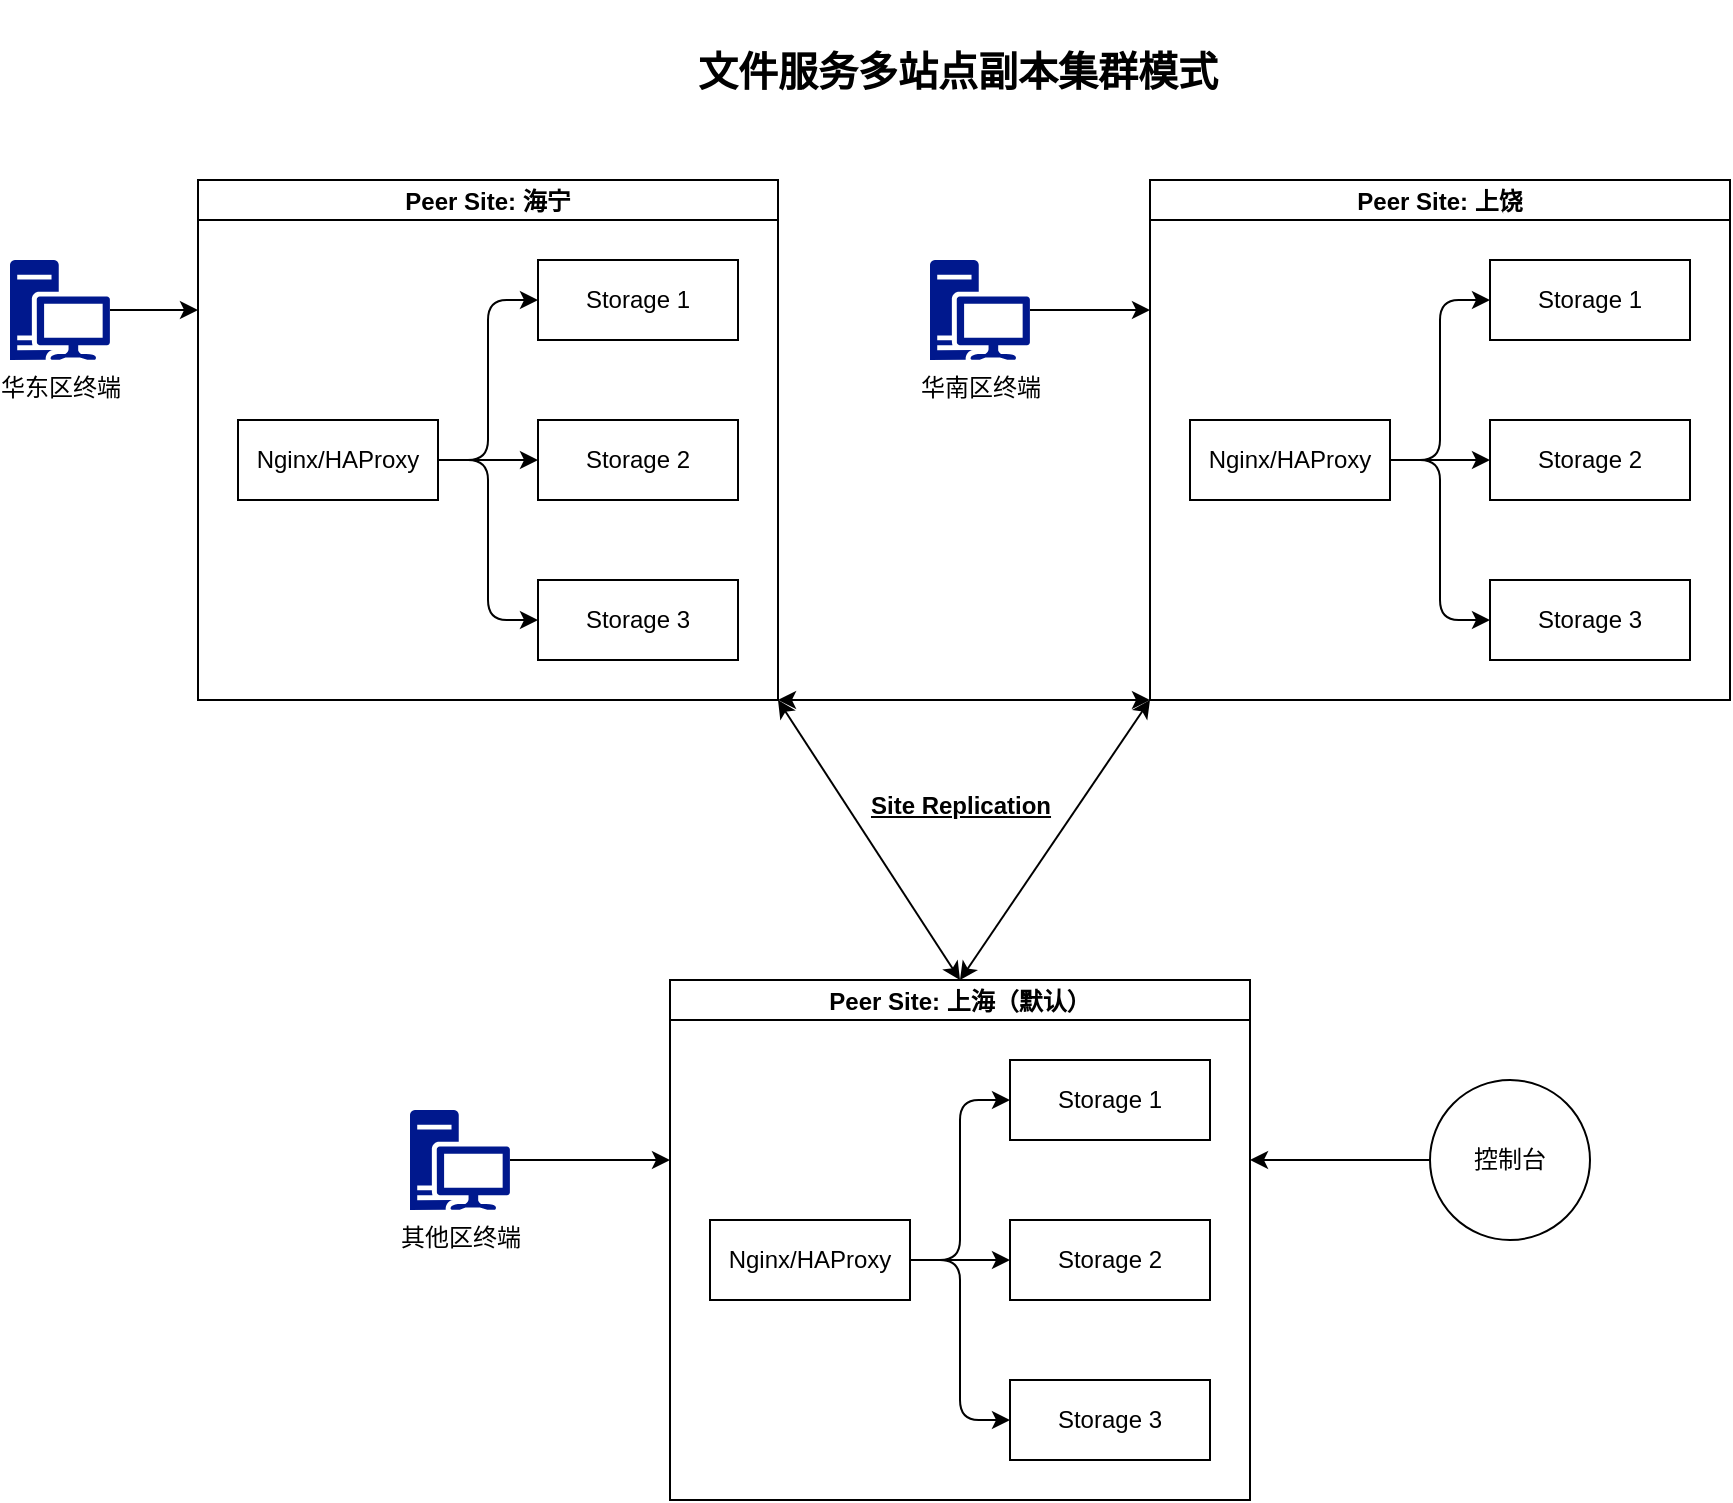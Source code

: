 <mxfile version="21.2.9" type="github">
  <diagram name="第 1 页" id="Cpr_CrSqc0OtEqs-9Lw1">
    <mxGraphModel dx="1272" dy="831" grid="1" gridSize="10" guides="1" tooltips="1" connect="1" arrows="1" fold="1" page="1" pageScale="1" pageWidth="827" pageHeight="1169" math="0" shadow="0">
      <root>
        <mxCell id="0" />
        <mxCell id="1" parent="0" />
        <mxCell id="EwrYYi56egPwJhbHhDXz-31" value="Peer Site: 上饶" style="swimlane;startSize=20;horizontal=1;childLayout=treeLayout;horizontalTree=1;resizable=0;containerType=tree;fontSize=12;" vertex="1" parent="1">
          <mxGeometry x="600" y="120" width="290" height="260" as="geometry" />
        </mxCell>
        <mxCell id="EwrYYi56egPwJhbHhDXz-32" value="Nginx/HAProxy" style="whiteSpace=wrap;html=1;points=[[0,0,0,0,0],[0,0.25,0,0,0],[0,0.5,0,0,0],[0,0.75,0,0,0],[0,1,0,0,0],[0.25,0,0,0,0],[0.25,1,0,0,0],[0.5,0,0,0,0],[0.5,1,0,0,0],[0.75,0,0,0,0],[0.75,1,0,0,0],[1,0,0,0,0],[1,0.25,0,0,0],[1,0.5,0,0,0],[1,0.75,0,0,0],[1,1,0,0,0]];" vertex="1" parent="EwrYYi56egPwJhbHhDXz-31">
          <mxGeometry x="20" y="120" width="100" height="40" as="geometry" />
        </mxCell>
        <mxCell id="EwrYYi56egPwJhbHhDXz-33" value="Storage 1" style="whiteSpace=wrap;html=1;" vertex="1" parent="EwrYYi56egPwJhbHhDXz-31">
          <mxGeometry x="170" y="40" width="100" height="40" as="geometry" />
        </mxCell>
        <mxCell id="EwrYYi56egPwJhbHhDXz-34" value="" style="edgeStyle=elbowEdgeStyle;elbow=horizontal;html=1;rounded=1;curved=0;sourcePerimeterSpacing=0;targetPerimeterSpacing=0;startSize=6;endSize=6;" edge="1" parent="EwrYYi56egPwJhbHhDXz-31" source="EwrYYi56egPwJhbHhDXz-32" target="EwrYYi56egPwJhbHhDXz-33">
          <mxGeometry relative="1" as="geometry" />
        </mxCell>
        <mxCell id="EwrYYi56egPwJhbHhDXz-35" value="Storage 2" style="whiteSpace=wrap;html=1;" vertex="1" parent="EwrYYi56egPwJhbHhDXz-31">
          <mxGeometry x="170" y="120" width="100" height="40" as="geometry" />
        </mxCell>
        <mxCell id="EwrYYi56egPwJhbHhDXz-36" value="" style="edgeStyle=elbowEdgeStyle;elbow=horizontal;html=1;rounded=1;curved=0;sourcePerimeterSpacing=0;targetPerimeterSpacing=0;startSize=6;endSize=6;" edge="1" parent="EwrYYi56egPwJhbHhDXz-31" source="EwrYYi56egPwJhbHhDXz-32" target="EwrYYi56egPwJhbHhDXz-35">
          <mxGeometry relative="1" as="geometry" />
        </mxCell>
        <mxCell id="EwrYYi56egPwJhbHhDXz-37" value="" style="edgeStyle=elbowEdgeStyle;elbow=horizontal;html=1;rounded=1;curved=0;sourcePerimeterSpacing=0;targetPerimeterSpacing=0;startSize=6;endSize=6;" edge="1" parent="EwrYYi56egPwJhbHhDXz-31" source="EwrYYi56egPwJhbHhDXz-32" target="EwrYYi56egPwJhbHhDXz-38">
          <mxGeometry relative="1" as="geometry" />
        </mxCell>
        <mxCell id="EwrYYi56egPwJhbHhDXz-38" value="Storage 3" style="whiteSpace=wrap;html=1;points=[[0,0,0,0,0],[0,0.25,0,0,0],[0,0.5,0,0,0],[0,0.75,0,0,0],[0,1,0,0,0],[0.25,0,0,0,0],[0.25,1,0,0,0],[0.5,0,0,0,0],[0.5,1,0,0,0],[0.75,0,0,0,0],[0.75,1,0,0,0],[1,0,0,0,0],[1,0.25,0,0,0],[1,0.5,0,0,0],[1,0.75,0,0,0],[1,1,0,0,0]];" vertex="1" parent="EwrYYi56egPwJhbHhDXz-31">
          <mxGeometry x="170" y="200" width="100" height="40" as="geometry" />
        </mxCell>
        <mxCell id="EwrYYi56egPwJhbHhDXz-48" value="文件服务多站点副本集群模式" style="text;html=1;strokeColor=none;fillColor=none;align=center;verticalAlign=middle;whiteSpace=wrap;rounded=0;fontStyle=1;horizontal=1;fontSize=20;spacing=4;" vertex="1" parent="1">
          <mxGeometry x="124" y="30" width="760" height="70" as="geometry" />
        </mxCell>
        <mxCell id="EwrYYi56egPwJhbHhDXz-50" value="Peer Site: 上海（默认）" style="swimlane;startSize=20;horizontal=1;childLayout=treeLayout;horizontalTree=1;resizable=0;containerType=tree;fontSize=12;" vertex="1" parent="1">
          <mxGeometry x="360" y="520" width="290" height="260" as="geometry" />
        </mxCell>
        <mxCell id="EwrYYi56egPwJhbHhDXz-51" value="Nginx/HAProxy" style="whiteSpace=wrap;html=1;points=[[0,0,0,0,0],[0,0.25,0,0,0],[0,0.5,0,0,0],[0,0.75,0,0,0],[0,1,0,0,0],[0.25,0,0,0,0],[0.25,1,0,0,0],[0.5,0,0,0,0],[0.5,1,0,0,0],[0.75,0,0,0,0],[0.75,1,0,0,0],[1,0,0,0,0],[1,0.25,0,0,0],[1,0.5,0,0,0],[1,0.75,0,0,0],[1,1,0,0,0]];" vertex="1" parent="EwrYYi56egPwJhbHhDXz-50">
          <mxGeometry x="20" y="120" width="100" height="40" as="geometry" />
        </mxCell>
        <mxCell id="EwrYYi56egPwJhbHhDXz-52" value="Storage 1" style="whiteSpace=wrap;html=1;" vertex="1" parent="EwrYYi56egPwJhbHhDXz-50">
          <mxGeometry x="170" y="40" width="100" height="40" as="geometry" />
        </mxCell>
        <mxCell id="EwrYYi56egPwJhbHhDXz-53" value="" style="edgeStyle=elbowEdgeStyle;elbow=horizontal;html=1;rounded=1;curved=0;sourcePerimeterSpacing=0;targetPerimeterSpacing=0;startSize=6;endSize=6;" edge="1" parent="EwrYYi56egPwJhbHhDXz-50" source="EwrYYi56egPwJhbHhDXz-51" target="EwrYYi56egPwJhbHhDXz-52">
          <mxGeometry relative="1" as="geometry" />
        </mxCell>
        <mxCell id="EwrYYi56egPwJhbHhDXz-54" value="Storage 2" style="whiteSpace=wrap;html=1;" vertex="1" parent="EwrYYi56egPwJhbHhDXz-50">
          <mxGeometry x="170" y="120" width="100" height="40" as="geometry" />
        </mxCell>
        <mxCell id="EwrYYi56egPwJhbHhDXz-55" value="" style="edgeStyle=elbowEdgeStyle;elbow=horizontal;html=1;rounded=1;curved=0;sourcePerimeterSpacing=0;targetPerimeterSpacing=0;startSize=6;endSize=6;" edge="1" parent="EwrYYi56egPwJhbHhDXz-50" source="EwrYYi56egPwJhbHhDXz-51" target="EwrYYi56egPwJhbHhDXz-54">
          <mxGeometry relative="1" as="geometry" />
        </mxCell>
        <mxCell id="EwrYYi56egPwJhbHhDXz-56" value="" style="edgeStyle=elbowEdgeStyle;elbow=horizontal;html=1;rounded=1;curved=0;sourcePerimeterSpacing=0;targetPerimeterSpacing=0;startSize=6;endSize=6;" edge="1" parent="EwrYYi56egPwJhbHhDXz-50" source="EwrYYi56egPwJhbHhDXz-51" target="EwrYYi56egPwJhbHhDXz-57">
          <mxGeometry relative="1" as="geometry" />
        </mxCell>
        <mxCell id="EwrYYi56egPwJhbHhDXz-57" value="Storage 3" style="whiteSpace=wrap;html=1;points=[[0,0,0,0,0],[0,0.25,0,0,0],[0,0.5,0,0,0],[0,0.75,0,0,0],[0,1,0,0,0],[0.25,0,0,0,0],[0.25,1,0,0,0],[0.5,0,0,0,0],[0.5,1,0,0,0],[0.75,0,0,0,0],[0.75,1,0,0,0],[1,0,0,0,0],[1,0.25,0,0,0],[1,0.5,0,0,0],[1,0.75,0,0,0],[1,1,0,0,0]];" vertex="1" parent="EwrYYi56egPwJhbHhDXz-50">
          <mxGeometry x="170" y="200" width="100" height="40" as="geometry" />
        </mxCell>
        <mxCell id="EwrYYi56egPwJhbHhDXz-58" value="Peer Site: 海宁" style="swimlane;startSize=20;horizontal=1;childLayout=treeLayout;horizontalTree=1;resizable=0;containerType=tree;fontSize=12;" vertex="1" parent="1">
          <mxGeometry x="124" y="120" width="290" height="260" as="geometry" />
        </mxCell>
        <mxCell id="EwrYYi56egPwJhbHhDXz-59" value="Nginx/HAProxy" style="whiteSpace=wrap;html=1;points=[[0,0,0,0,0],[0,0.25,0,0,0],[0,0.5,0,0,0],[0,0.75,0,0,0],[0,1,0,0,0],[0.25,0,0,0,0],[0.25,1,0,0,0],[0.5,0,0,0,0],[0.5,1,0,0,0],[0.75,0,0,0,0],[0.75,1,0,0,0],[1,0,0,0,0],[1,0.25,0,0,0],[1,0.5,0,0,0],[1,0.75,0,0,0],[1,1,0,0,0]];" vertex="1" parent="EwrYYi56egPwJhbHhDXz-58">
          <mxGeometry x="20" y="120" width="100" height="40" as="geometry" />
        </mxCell>
        <mxCell id="EwrYYi56egPwJhbHhDXz-60" value="Storage 1" style="whiteSpace=wrap;html=1;" vertex="1" parent="EwrYYi56egPwJhbHhDXz-58">
          <mxGeometry x="170" y="40" width="100" height="40" as="geometry" />
        </mxCell>
        <mxCell id="EwrYYi56egPwJhbHhDXz-61" value="" style="edgeStyle=elbowEdgeStyle;elbow=horizontal;html=1;rounded=1;curved=0;sourcePerimeterSpacing=0;targetPerimeterSpacing=0;startSize=6;endSize=6;" edge="1" parent="EwrYYi56egPwJhbHhDXz-58" source="EwrYYi56egPwJhbHhDXz-59" target="EwrYYi56egPwJhbHhDXz-60">
          <mxGeometry relative="1" as="geometry" />
        </mxCell>
        <mxCell id="EwrYYi56egPwJhbHhDXz-62" value="Storage 2" style="whiteSpace=wrap;html=1;" vertex="1" parent="EwrYYi56egPwJhbHhDXz-58">
          <mxGeometry x="170" y="120" width="100" height="40" as="geometry" />
        </mxCell>
        <mxCell id="EwrYYi56egPwJhbHhDXz-63" value="" style="edgeStyle=elbowEdgeStyle;elbow=horizontal;html=1;rounded=1;curved=0;sourcePerimeterSpacing=0;targetPerimeterSpacing=0;startSize=6;endSize=6;" edge="1" parent="EwrYYi56egPwJhbHhDXz-58" source="EwrYYi56egPwJhbHhDXz-59" target="EwrYYi56egPwJhbHhDXz-62">
          <mxGeometry relative="1" as="geometry" />
        </mxCell>
        <mxCell id="EwrYYi56egPwJhbHhDXz-64" value="" style="edgeStyle=elbowEdgeStyle;elbow=horizontal;html=1;rounded=1;curved=0;sourcePerimeterSpacing=0;targetPerimeterSpacing=0;startSize=6;endSize=6;" edge="1" parent="EwrYYi56egPwJhbHhDXz-58" source="EwrYYi56egPwJhbHhDXz-59" target="EwrYYi56egPwJhbHhDXz-65">
          <mxGeometry relative="1" as="geometry" />
        </mxCell>
        <mxCell id="EwrYYi56egPwJhbHhDXz-65" value="Storage 3" style="whiteSpace=wrap;html=1;points=[[0,0,0,0,0],[0,0.25,0,0,0],[0,0.5,0,0,0],[0,0.75,0,0,0],[0,1,0,0,0],[0.25,0,0,0,0],[0.25,1,0,0,0],[0.5,0,0,0,0],[0.5,1,0,0,0],[0.75,0,0,0,0],[0.75,1,0,0,0],[1,0,0,0,0],[1,0.25,0,0,0],[1,0.5,0,0,0],[1,0.75,0,0,0],[1,1,0,0,0]];" vertex="1" parent="EwrYYi56egPwJhbHhDXz-58">
          <mxGeometry x="170" y="200" width="100" height="40" as="geometry" />
        </mxCell>
        <mxCell id="EwrYYi56egPwJhbHhDXz-69" value="" style="edgeStyle=orthogonalEdgeStyle;rounded=0;orthogonalLoop=1;jettySize=auto;html=1;entryX=0;entryY=0.25;entryDx=0;entryDy=0;" edge="1" parent="1" source="EwrYYi56egPwJhbHhDXz-68" target="EwrYYi56egPwJhbHhDXz-58">
          <mxGeometry relative="1" as="geometry">
            <mxPoint x="170" y="260" as="targetPoint" />
          </mxGeometry>
        </mxCell>
        <mxCell id="EwrYYi56egPwJhbHhDXz-68" value="华东区终端" style="sketch=0;aspect=fixed;pointerEvents=1;shadow=0;dashed=0;html=1;strokeColor=none;labelPosition=center;verticalLabelPosition=bottom;verticalAlign=top;align=center;fillColor=#00188D;shape=mxgraph.mscae.enterprise.workstation_client" vertex="1" parent="1">
          <mxGeometry x="30" y="160" width="50" height="50" as="geometry" />
        </mxCell>
        <mxCell id="EwrYYi56egPwJhbHhDXz-89" style="edgeStyle=orthogonalEdgeStyle;rounded=0;orthogonalLoop=1;jettySize=auto;html=1;entryX=0;entryY=0.25;entryDx=0;entryDy=0;" edge="1" parent="1" source="EwrYYi56egPwJhbHhDXz-70" target="EwrYYi56egPwJhbHhDXz-31">
          <mxGeometry relative="1" as="geometry" />
        </mxCell>
        <mxCell id="EwrYYi56egPwJhbHhDXz-70" value="华南区终端" style="sketch=0;aspect=fixed;pointerEvents=1;shadow=0;dashed=0;html=1;strokeColor=none;labelPosition=center;verticalLabelPosition=bottom;verticalAlign=top;align=center;fillColor=#00188D;shape=mxgraph.mscae.enterprise.workstation_client" vertex="1" parent="1">
          <mxGeometry x="490" y="160" width="50" height="50" as="geometry" />
        </mxCell>
        <mxCell id="EwrYYi56egPwJhbHhDXz-73" value="" style="endArrow=classic;startArrow=classic;html=1;rounded=0;exitX=0.5;exitY=0;exitDx=0;exitDy=0;entryX=1;entryY=1;entryDx=0;entryDy=0;" edge="1" parent="1" source="EwrYYi56egPwJhbHhDXz-50" target="EwrYYi56egPwJhbHhDXz-58">
          <mxGeometry width="50" height="50" relative="1" as="geometry">
            <mxPoint x="260" y="430" as="sourcePoint" />
            <mxPoint x="310" y="380" as="targetPoint" />
          </mxGeometry>
        </mxCell>
        <mxCell id="EwrYYi56egPwJhbHhDXz-74" value="" style="endArrow=classic;startArrow=classic;html=1;rounded=0;exitX=0.5;exitY=0;exitDx=0;exitDy=0;entryX=0;entryY=1;entryDx=0;entryDy=0;" edge="1" parent="1" source="EwrYYi56egPwJhbHhDXz-50" target="EwrYYi56egPwJhbHhDXz-31">
          <mxGeometry width="50" height="50" relative="1" as="geometry">
            <mxPoint x="485" y="550" as="sourcePoint" />
            <mxPoint x="320" y="390" as="targetPoint" />
          </mxGeometry>
        </mxCell>
        <mxCell id="EwrYYi56egPwJhbHhDXz-77" value="" style="endArrow=classic;startArrow=classic;html=1;rounded=0;entryX=0;entryY=1;entryDx=0;entryDy=0;exitX=1;exitY=1;exitDx=0;exitDy=0;" edge="1" parent="1" source="EwrYYi56egPwJhbHhDXz-58" target="EwrYYi56egPwJhbHhDXz-31">
          <mxGeometry width="50" height="50" relative="1" as="geometry">
            <mxPoint x="440" y="380" as="sourcePoint" />
            <mxPoint x="490" y="330" as="targetPoint" />
          </mxGeometry>
        </mxCell>
        <mxCell id="EwrYYi56egPwJhbHhDXz-78" value="Site Replication " style="text;html=1;align=center;verticalAlign=middle;resizable=0;points=[];autosize=1;strokeColor=none;fillColor=none;fontStyle=5" vertex="1" parent="1">
          <mxGeometry x="450" y="418" width="110" height="30" as="geometry" />
        </mxCell>
        <mxCell id="EwrYYi56egPwJhbHhDXz-85" style="edgeStyle=orthogonalEdgeStyle;rounded=0;orthogonalLoop=1;jettySize=auto;html=1;" edge="1" parent="1" source="EwrYYi56egPwJhbHhDXz-82">
          <mxGeometry relative="1" as="geometry">
            <mxPoint x="360" y="610" as="targetPoint" />
          </mxGeometry>
        </mxCell>
        <mxCell id="EwrYYi56egPwJhbHhDXz-82" value="其他区终端" style="sketch=0;aspect=fixed;pointerEvents=1;shadow=0;dashed=0;html=1;strokeColor=none;labelPosition=center;verticalLabelPosition=bottom;verticalAlign=top;align=center;fillColor=#00188D;shape=mxgraph.mscae.enterprise.workstation_client" vertex="1" parent="1">
          <mxGeometry x="230" y="585" width="50" height="50" as="geometry" />
        </mxCell>
        <mxCell id="EwrYYi56egPwJhbHhDXz-91" style="edgeStyle=orthogonalEdgeStyle;rounded=0;orthogonalLoop=1;jettySize=auto;html=1;" edge="1" parent="1" source="EwrYYi56egPwJhbHhDXz-90">
          <mxGeometry relative="1" as="geometry">
            <mxPoint x="650" y="610" as="targetPoint" />
          </mxGeometry>
        </mxCell>
        <mxCell id="EwrYYi56egPwJhbHhDXz-90" value="控制台" style="ellipse;whiteSpace=wrap;html=1;aspect=fixed;" vertex="1" parent="1">
          <mxGeometry x="740" y="570" width="80" height="80" as="geometry" />
        </mxCell>
      </root>
    </mxGraphModel>
  </diagram>
</mxfile>
